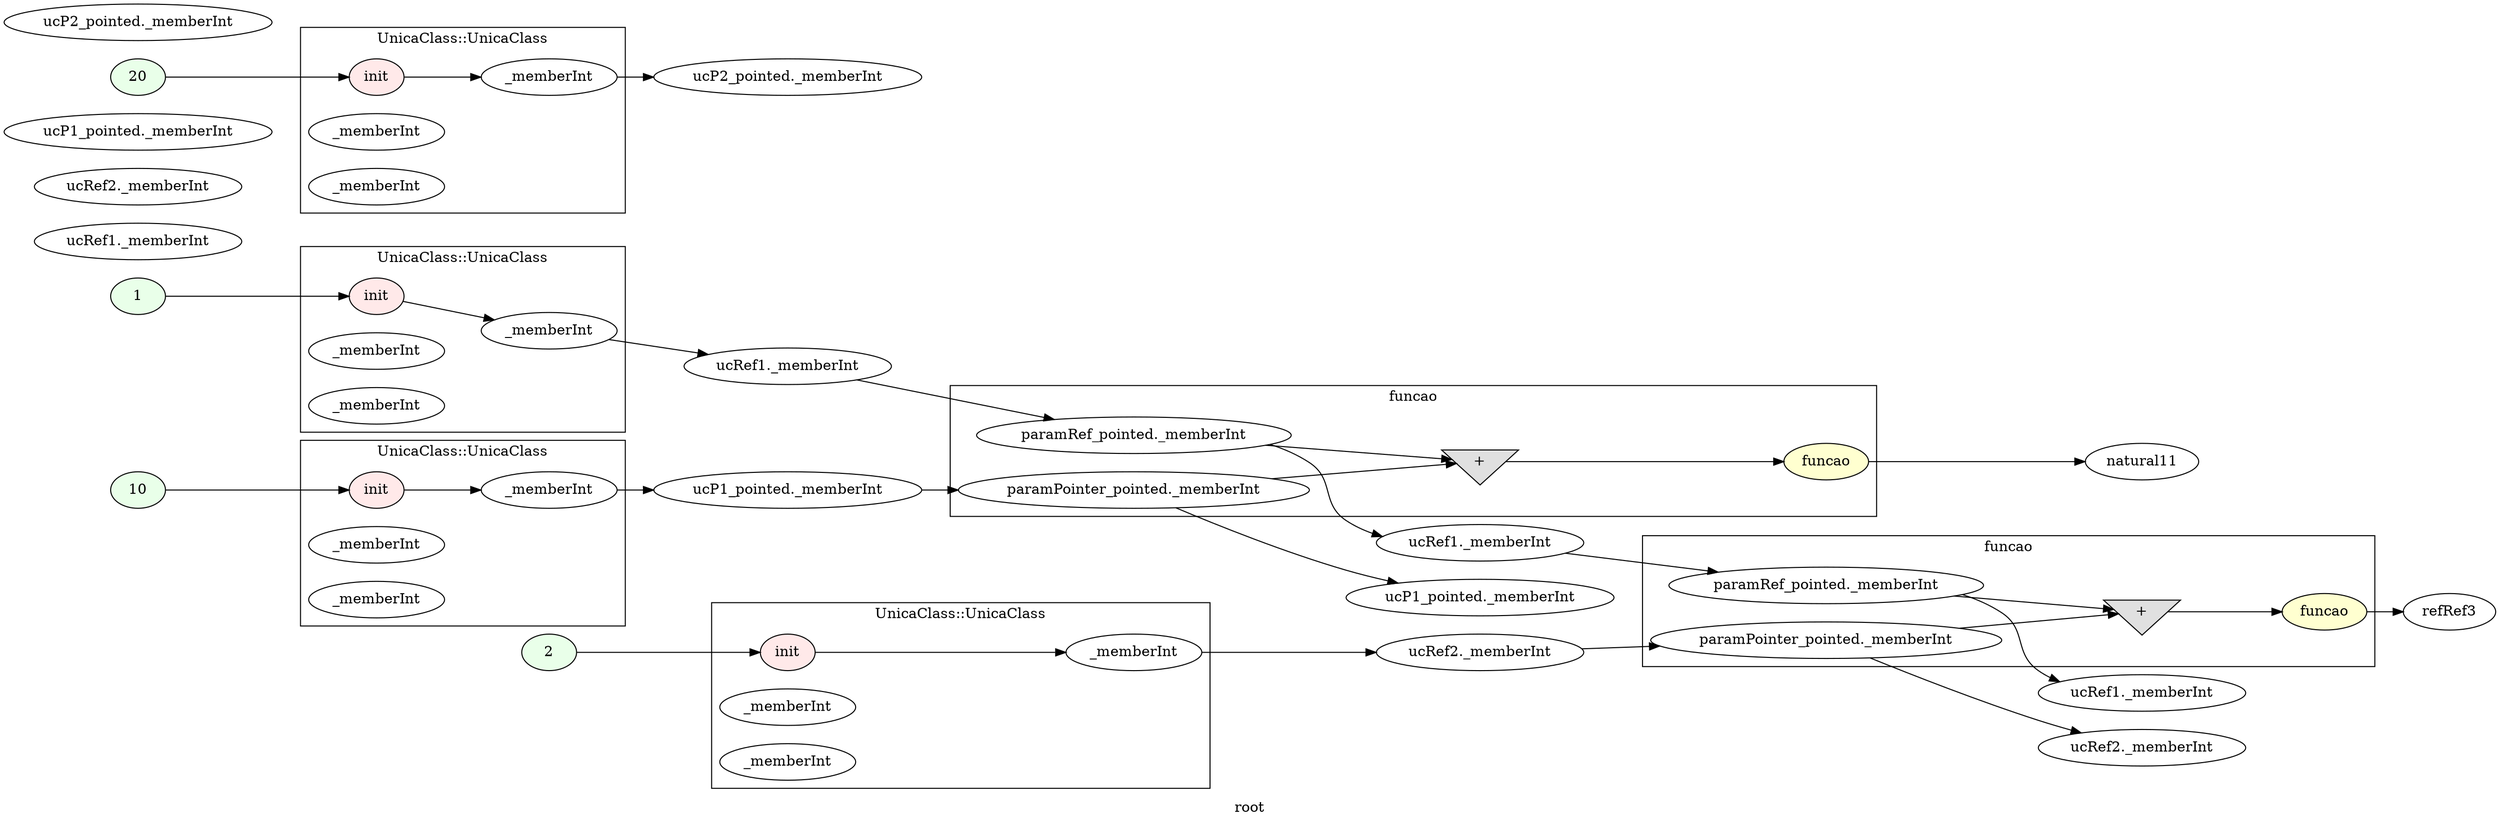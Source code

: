 digraph G
{
rankdir=LR;
label = "root";
	node_000013 [ label = "1", style=filled, fillcolor="#E9FFE9", startingline=20 ]
	node_000014 [ label = "ucRef1._memberInt", startingline=20 ]
	node_000019 [ label = "ucRef1._memberInt", startingline=20 ]
	node_000020 [ label = "2", style=filled, fillcolor="#E9FFE9", startingline=21 ]
	node_000021 [ label = "ucRef2._memberInt", startingline=21 ]
	node_000026 [ label = "ucRef2._memberInt", startingline=21 ]
	node_000027 [ label = "10", style=filled, fillcolor="#E9FFE9", startingline=23 ]
	node_000028 [ label = "ucP1_pointed._memberInt", startingline=23 ]
	node_000033 [ label = "ucP1_pointed._memberInt", startingline=23 ]
	node_000034 [ label = "20", style=filled, fillcolor="#E9FFE9", startingline=24 ]
	node_000035 [ label = "ucP2_pointed._memberInt", startingline=24 ]
	node_000040 [ label = "ucP2_pointed._memberInt", startingline=24 ]
	node_000045 [ label = "ucRef1._memberInt", startingline=26 ]
	node_000046 [ label = "ucP1_pointed._memberInt", startingline=26 ]
	node_000047 [ label = "natural11", startingline=26 ]
	node_000052 [ label = "ucRef1._memberInt", startingline=27 ]
	node_000053 [ label = "ucRef2._memberInt", startingline=27 ]
	node_000054 [ label = "refRef3", startingline=27 ]
subgraph cluster_2 {
label = "UnicaClass::UnicaClass";
parent = "G";
startingline = 20;
	node_000015 [ label = "init", style=filled, fillcolor="#FFE9E9", startingline=7 ]
	node_000016 [ label = "_memberInt", startingline=-2 ]
	node_000017 [ label = "_memberInt", startingline=9 ]
	node_000018 [ label = "_memberInt", startingline=8 ]
}
subgraph cluster_3 {
label = "UnicaClass::UnicaClass";
parent = "G";
startingline = 21;
	node_000022 [ label = "init", style=filled, fillcolor="#FFE9E9", startingline=7 ]
	node_000023 [ label = "_memberInt", startingline=-2 ]
	node_000024 [ label = "_memberInt", startingline=9 ]
	node_000025 [ label = "_memberInt", startingline=8 ]
}
subgraph cluster_4 {
label = "UnicaClass::UnicaClass";
parent = "G";
startingline = 23;
	node_000029 [ label = "init", style=filled, fillcolor="#FFE9E9", startingline=7 ]
	node_000030 [ label = "_memberInt", startingline=-2 ]
	node_000031 [ label = "_memberInt", startingline=9 ]
	node_000032 [ label = "_memberInt", startingline=8 ]
}
subgraph cluster_5 {
label = "UnicaClass::UnicaClass";
parent = "G";
startingline = 24;
	node_000036 [ label = "init", style=filled, fillcolor="#FFE9E9", startingline=7 ]
	node_000037 [ label = "_memberInt", startingline=-2 ]
	node_000038 [ label = "_memberInt", startingline=9 ]
	node_000039 [ label = "_memberInt", startingline=8 ]
}
subgraph cluster_6 {
label = "funcao";
parent = "G";
startingline = 26;
	node_000041 [ label = "paramRef_pointed._memberInt", startingline=13 ]
	node_000042 [ label = "paramPointer_pointed._memberInt", startingline=13 ]
	node_000043 [ label = "+", shape=invtriangle, style=filled, fillcolor="#E0E0E0", startingline=15 ]
	node_000044 [ label = "funcao", style=filled, fillcolor="#FFFFD0", startingline=15 ]
}
subgraph cluster_7 {
label = "funcao";
parent = "G";
startingline = 27;
	node_000048 [ label = "paramRef_pointed._memberInt", startingline=13 ]
	node_000049 [ label = "paramPointer_pointed._memberInt", startingline=13 ]
	node_000050 [ label = "+", shape=invtriangle, style=filled, fillcolor="#E0E0E0", startingline=15 ]
	node_000051 [ label = "funcao", style=filled, fillcolor="#FFFFD0", startingline=15 ]
}
	node_000013 -> node_000015
	node_000019 -> node_000041
	node_000020 -> node_000022
	node_000026 -> node_000049
	node_000027 -> node_000029
	node_000033 -> node_000042
	node_000034 -> node_000036
	node_000045 -> node_000048
	node_000015 -> node_000018
	node_000018 -> node_000019
	node_000022 -> node_000025
	node_000025 -> node_000026
	node_000029 -> node_000032
	node_000032 -> node_000033
	node_000036 -> node_000039
	node_000039 -> node_000040
	node_000041 -> node_000043
	node_000041 -> node_000045
	node_000042 -> node_000043
	node_000042 -> node_000046
	node_000043 -> node_000044
	node_000044 -> node_000047
	node_000048 -> node_000050
	node_000048 -> node_000052
	node_000049 -> node_000050
	node_000049 -> node_000053
	node_000050 -> node_000051
	node_000051 -> node_000054
}
